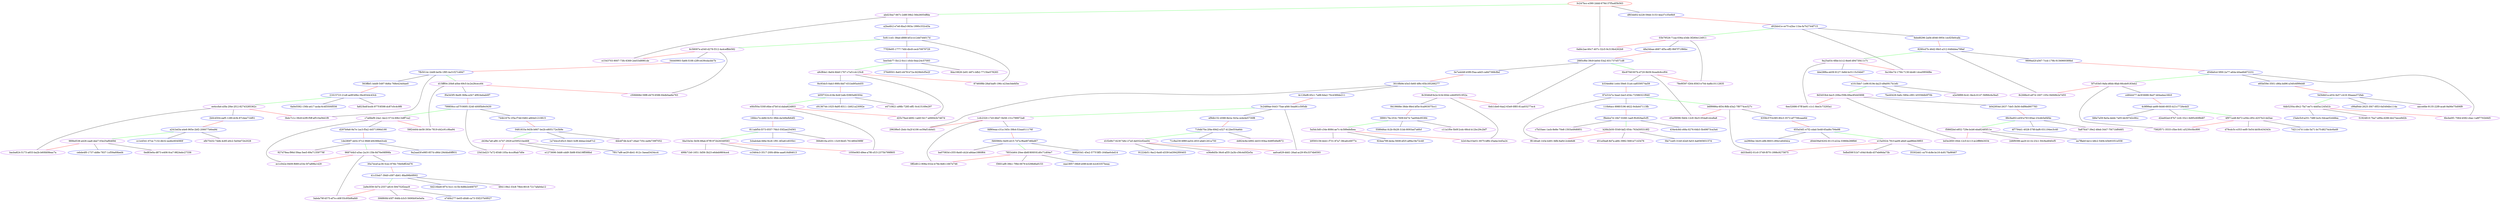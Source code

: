 strict graph  {
"3c247bcc-e390-2ddd-679d-37f5a4f3b563" [color=red, value=0];
"abd23ba7-667c-2d8f-39b2-56b26054ffda" [color=purple, value=0];
"df63dd02-b228-59dd-3153-4ea37c35e9b9" [color=blue, value=0];
"d02bb41e-ce75-a2ba-11ba-fa7b2744f715" [color=blue, value=0];
"03b79526-71aa-036a-e3db-3f260e124911" [color=purple, value=0];
"6ebd8296-2a0b-d046-0954-1ecf25b0cafa" [color=blue, value=0];
"8290cd7b-46d2-9fe5-a312-648ddea799ef" [color=blue, value=0];
"9a25a03c-6fbe-b1c2-8ee6-d9473f411c7c" [color=purple, value=0];
"9899ad2f-a567-7ccb-179b-9156969389bd" [color=blue, value=0];
"d54fa0cd-5f00-2a77-a64a-b0ae6b872231" [color=blue, value=0];
"5f7c03e5-9afa-d6bb-8fab-66cde9183eb2" [color=purple, value=0];
"e85bf39e-3501-c86a-bd96-a340c6f99d48" [color=blue, value=0];
"5d3b8d1a-e03c-fa57-c418-30aaea372fab" [color=blue, value=0];
"6db5250a-d9c2-7fa7-ee7c-4dd5a1245d1b" [color=purple, value=0];
"c99af0dd-2625-3f47-0f53-0a549dbc114a" [color=blue, value=0];
"aaccefde-9135-22f9-aca6-9a06e75d06f9" [color=purple, value=0];
"15abc5cf-a251-7d8f-2a3c-0dcae52d48ea" [color=blue, value=0];
"51924810-7ba7-a99a-d286-bb27eece9d2b" [color=purple, value=0];
"6bcbe0f1-7064-b582-cbac-1a8f7702b9d5" [color=purple, value=0];
"e4844477-4e3f-6686-9ed7-b64adea16fc0" [color=blue, value=0];
"4c9f99ab-ae89-8d46-6935-b21c7726e4d3" [color=blue, value=0];
"4f971a48-8d72-a30e-c95c-d257b214d3ae" [color=purple, value=0];
"fd6e7a59-9a5a-debb-7a05-bb307d2c0fcc" [color=blue, value=0];
"d2ee92ed-87b7-2cfc-33c1-6d95c60f8d87" [color=purple, value=0];
"7d21147d-1cbb-5a71-bc7f-d8274cbc6a49" [color=blue, value=0];
"d79cdc5c-e353-eef0-5e54-bb5fc434343c" [color=purple, value=0];
"7582f571-3533-c5be-fc61-a5230c0bc890" [color=purple, value=0];
"8c268bc0-a97d-1607-105c-94f49b2e7d55" [color=purple, value=0];
"bbe28f6a-eb59-9127-3e8d-bc5115c54b67" [color=blue, value=0];
"e1015bb7-1e96-819e-da23-d9a0917b1efc" [color=blue, value=0];
"8d3453b4-bec5-206a-f39b-69ac85d45898" [color=purple, value=0];
"7be40428-0a6c-580e-c991-b5558db0f70b" [color=blue, value=0];
"a2e58f89-6c41-8ecb-6147-56f66cfa3ba5" [color=purple, value=0];
"b042954d-2637-7de5-3b56-0df9bd907783" [color=blue, value=0];
"88c9ad02-e45f-a763-60ae-23cdb5ef4f4e" [color=blue, value=0];
"f586f2bd-e852-729e-bcb6-eba82485f11e" [color=purple, value=0];
"4f7794d1-4028-578f-daf6-031194ec3c40" [color=blue, value=0];
"5a87fcb7-39e2-48eb-3447-7f471bf846f1" [color=purple, value=0];
"ea7ffab0-be1c-b8c2-540b-b5b93351e558" [color=blue, value=0];
"2d6f9396-aa20-411b-23c1-50c9a4840cf5" [color=purple, value=0];
"bd3e285f-1944-12c5-b113-ec2ff8843034" [color=purple, value=0];
"6ee32686-07ff-be91-c1c1-8ee3c73293a1" [color=purple, value=0];
"0a16bc7d-1794-7130-bb48-1dca5f956f8e" [color=purple, value=0];
"48a34bae-d687-4f5a-eff2-f687f71f86bc" [color=blue, value=0];
"2885cf6e-39c9-be0d-53a2-831737d571d8" [color=blue, value=0];
"6bc87f4f-007b-d720-9b59-9cea9c6ccf04" [color=purple, value=0];
"0e7a4d48-b5f8-f3aa-add3-ca8d7368cfbd" [color=blue, value=0];
"3010fb9e-b5e3-fe60-4f6c-65b185266277" [color=blue, value=0];
"8c3046df-fe2e-fc3d-60dc-e4b95051952a" [color=purple, value=0];
"4c126ef6-65c1-7a88-6da2-70c4389de211" [color=blue, value=0];
"3c2489ae-0443-75ae-af46-5ead61c595db" [color=blue, value=0];
"1cfc2320-17d3-66d7-5b58-131c799972a8" [color=purple, value=0];
"ef9db152-4588-8e2a-343a-ce4e4e5730f8" [color=blue, value=0];
"716db70a-2f4e-69d2-e327-412be554a6dc" [color=blue, value=0];
"d1f2d9c7-623f-7e6c-27a5-de032cf2ee04" [color=purple, value=0];
"71c8a230-6f89-ea54-c653-afa61261a750" [color=blue, value=0];
"dd824c6e-b992-dd33-93ba-649f549ef672" [color=purple, value=0];
"91224b51-9ac2-6a40-d339-bd3942f00403" [color=blue, value=0];
"e36e8d5b-36c6-af35-2a3b-c56c4d5f2e5a" [color=purple, value=0];
"aa0ca629-ddd1-26ad-ac29-95c3374b6593" [color=purple, value=0];
"fdf80eaa-c31a-345c-39b4-f1baa011176f" [color=blue, value=0];
"f460960c-0e0f-cd15-7d7a-f6ad87d6bd67" [color=blue, value=0];
"7853cb64-20ee-db6f-800f-81d0c71d04e7" [color=purple, value=0];
"469203d1-45e2-577f-5ff3-164fae0cbd14" [color=blue, value=0];
"ba07083d-c355-8a40-cb2d-a8dae1880f64" [color=purple, value=0];
"eaa18f57-08b9-e08f-dc46-b2c63357beaa" [color=blue, value=0];
"f3601af9-39b1-7f9d-0679-b3298d6a9153" [color=purple, value=0];
"0ff2d812-908a-032e-b79e-8d611667e746" [color=purple, value=0];
"2963f6e5-2bdc-0a2f-4106-ce39af1dd4d1" [color=purple, value=0];
"8419668e-38de-9fe4-bf5e-0ca903075cc1" [color=blue, value=0];
"089017fa-253c-7609-6474-7ae00dc95384" [color=blue, value=0];
"5a5dc3d0-c34e-8084-ae7c-4c589efefbea" [color=purple, value=0];
"5589d6ac-fc2b-0b28-31bb-8093ad7a6fcf" [color=blue, value=0];
"c11a1f0e-5b0f-2cdc-68cd-b12bc29c2bf7" [color=purple, value=0];
"924ea799-de4a-5608-ef25-a89a19e72c40" [color=blue, value=0];
"b9593156-bb41-f731-87a7-38cafcc6977e" [color=purple, value=0];
"b2d18a1f-be51-0075-bff4-25ada1b45a24" [color=purple, value=0];
"6eb1cbe0-6aa2-63e9-0f85-81aa03277ec4" [color=purple, value=0];
"b334ed6d-1e44-59e6-31a4-ca8559574a59" [color=blue, value=0];
"87e31b7a-3ead-2ee3-d34c-72586321f940" [color=blue, value=0];
"b6f9986a-6f34-f6fb-d3a2-7f8774ce327c" [color=purple, value=0];
"110b6acc-898f-f196-4622-9cfa447113fb" [color=blue, value=0];
"f9edce7d-16b7-0268-1aa9-f0c82faa5cf5" [color=blue, value=0];
"b26b2b50-5549-faf2-054c-763d305318f2" [color=purple, value=0];
"434e4c8d-c68a-0276-64b3-5b49873ca3a4" [color=blue, value=0];
"c7b33aec-1acb-8e8e-70e8-1503a49d6851" [color=purple, value=0];
"5fa71ed5-31b0-d2e0-fa53-4a656583157d" [color=blue, value=0];
"451a5ba8-8d7a-a6fc-3982-5681e7143476" [color=purple, value=0];
"f814fca6-143e-b491-fdfb-6af412cbb6d6" [color=purple, value=0];
"6358c57f-b385-80c3-3572-ef7706caae6d" [color=blue, value=0];
"655a54f1-e7f2-cdad-5e48-65ad6c794e98" [color=blue, value=0];
"e15a5024-781f-aa06-a6e0-aadf6bb39f03" [color=purple, value=0];
"ca2f60be-3dc9-cdfb-8603-c90e1e640dca" [color=blue, value=0];
"d0dd39af-6202-8115-e22a-3386fe288fb6" [color=purple, value=0];
"35302dd1-ca70-dc8e-bc16-dc817fa98467" [color=blue, value=0];
"5efbd59f-51b7-c04d-8cdb-d37eb66da73b" [color=purple, value=0];
"dd33bd02-01c0-3749-f070-1998c9275875" [color=purple, value=0];
"d3a09096-5b64-12c9-3bc5-054a81dce8a8" [color=purple, value=0];
"78e9f397-f264-8563-e70d-4a8b10112835" [color=purple, value=0];
"0afdc2ae-60c7-407c-32c5-9c319b4262b9" [color=purple, value=0];
"a2ba4fc2-e7e6-6ba3-063a-1990c332cd3a" [color=blue, value=0];
"5c811cd1-38ad-d888-bf1e-e12dd7d4017d" [color=blue, value=0];
"6c58097e-a540-d278-f312-4a4ceffbb582" [color=purple, value=0];
"77f29e95-1777-74fd-dbc8-cecb70879729" [color=blue, value=0];
"bee5eb77-5b12-0cc1-c0cb-0eac24c57093" [color=blue, value=0];
"a9cf84e1-8a04-6bbf-1767-c7a51cb125c8" [color=purple, value=0];
"376d9501-8a63-d478-b72a-fd29b0cf5e2f" [color=blue, value=0];
"8da10828-2e91-b87c-bfb2-7715be578283" [color=purple, value=0];
"f4c93dc5-0ab3-99f4-fdd7-631bd95a4455" [color=blue, value=0];
"b05f7324-d18e-fe4f-2afe-f2965e80304c" [color=blue, value=0];
"e0fcf50a-530f-c6be-d7b0-b1daba624803" [color=purple, value=0];
"c9136744-1025-9a95-8311-1b921a23092e" [color=blue, value=0];
"e4710821-a98b-7285-eff1-0c415169e297" [color=purple, value=0];
"16fdcc7e-ddfd-0c52-3fbb-da3d9efb6df2" [color=blue, value=0];
"811abf5d-f373-0557-76b3-55f2ae254561" [color=blue, value=0];
"fda33e3e-3b56-88ab-87f9-972b26349583" [color=purple, value=0];
"3cbab4ab-fd6e-9cc6-1f91-4f2a61d035b1" [color=blue, value=0];
"366d616a-e531-13c9-6b45-761480d39f8f" [color=purple, value=0];
"cc3464c3-3517-20f4-d84e-aaa616d84613" [color=blue, value=0];
"499b71b0-1651-3d56-3b23-e6deb9804ce4" [color=purple, value=0];
"1050e083-d9ee-a7f6-cf15-2375b799f805" [color=purple, value=0];
"d25c76a4-b692-1ab9-5417-a06942b7467d" [color=purple, value=0];
"87460f8b-28af-baf0-196c-e23ee3defd5e" [color=purple, value=0];
"34440993-5a66-f108-c2f9-e439cdacbb7b" [color=blue, value=0];
"7fb5014c-2dd9-be5b-1f85-4a31f27c4947" [color=blue, value=0];
"d15fff04-20b8-a0be-69c5-bc2e28cecc64" [color=purple, value=0];
"563ffbf1-bdd9-5497-8d6a-768e424d4ae0" [color=blue, value=0];
"21615723-21e8-ae9f-b9bc-0bc6544c43cb" [color=blue, value=0];
"ee4ccfa4-a5fa-2f4e-2f12-82743285362c" [color=purple, value=0];
"6a0e5582-156b-a417-acda-6c4f3500f556" [color=blue, value=0];
"fa823bdf-bcd4-977f-8598-dc87c0c4c9f6" [color=purple, value=0];
"2b0c4504-eaf5-128f-cb3b-87c4ee71bf01" [color=blue, value=0];
"a241bd3a-a4e6-965e-2bf2-206677b6ea9d" [color=blue, value=0];
"989bd538-a426-caa6-dee7-03e25af6469d" [color=purple, value=0];
"cc1e4541-07ce-7132-db32-ea4bc604080f" [color=blue, value=0];
"efb75432-7ddb-4c85-e0c2-5e04d72b2028" [color=purple, value=0];
"cebde4f0-1737-dd8e-7837-1cf59a69bed4" [color=blue, value=0];
"0ed83e0a-d873-e406-0ca7-9824ebc27336" [color=purple, value=0];
"bacba824-5173-a653-ba2b-b60fd08eac7a" [color=purple, value=0];
"3bdc7c1c-39c8-b2f9-f5ff-af510a56d1f9" [color=purple, value=0];
"f0a3d3f5-9ed9-368a-a2b7-4f924ebab0f7" [color=blue, value=0];
"799856cc-a57f-0695-3240-400f5b9c0430" [color=blue, value=0];
"c7a68ef9-24a1-4ec2-571b-69b13dff7ca2" [color=purple, value=0];
"744b167b-1f3a-f7dd-0482-a664d1210815" [color=blue, value=0];
"0481833a-9d3b-b667-be2b-e805172e3b9e" [color=blue, value=0];
"d438a7a8-af81-b747-2929-a259521be468" [color=purple, value=0];
"1a744ccf-d5c3-3bb3-3cf8-4bbac2da87c2" [color=blue, value=0];
"4bb4f7db-bc47-c6ad-735c-ea9e739f7052" [color=purple, value=0];
"7f017af6-ae29-db41-912c-3aead3434cc4" [color=blue, value=0];
"e1273696-3dd6-cdd9-3b88-93d19ff588bd" [color=purple, value=0];
"23d1bd23-7a72-6548-105a-4cccf6ab7d0e" [color=purple, value=0];
"d297b9a6-9a7e-1ac3-f5a2-44571996d190" [color=blue, value=0];
"1de280f7-eb5c-07c2-9fd8-bf4388e43ceb" [color=blue, value=0];
"968744b3-a5ac-2a16-15fe-8d76e08f99fa" [color=purple, value=0];
"9a2aad3f-e985-857d-c86d-29d4bd0ff931" [color=blue, value=0];
"927d78ea-f96d-59aa-5ee5-69a71359778f" [color=purple, value=0];
"30a7dcef-ac36-5cec-876b-70b0bff24d76" [color=blue, value=0];
"41c33eb7-39d0-c097-db61-8fad98b0f002" [color=blue, value=0];
"2a9e3f39-5d7e-2557-a816-594752f2eac9" [color=purple, value=0];
"6d216be8-0f74-5cc1-415b-6d8b2e468707" [color=blue, value=0];
"484119b2-33c8-79b4-8018-7217afa0da12" [color=purple, value=0];
"e7d0b277-be05-d0d6-ca73-55f237b0f027" [color=blue, value=0];
"306f60fd-b5f7-946b-b3c5-5690b93e0a0a" [color=purple, value=0];
"3abda79f-4575-ef7e-c49f-55c95bf6afd0" [color=purple, value=0];
"ec1c042e-9409-f689-e33e-5f7a89fa1429" [color=purple, value=0];
"59f2440d-de58-393e-7819-d42c91c9ba94" [color=purple, value=0];
"c506668d-59f8-d470-6586-84db0ae6e763" [color=purple, value=0];
"e1543703-9007-73fc-6369-2ee53d8981de" [color=purple, value=0];
"3c247bcc-e390-2ddd-679d-37f5a4f3b563" -- "abd23ba7-667c-2d8f-39b2-56b26054ffda"  [color=green];
"3c247bcc-e390-2ddd-679d-37f5a4f3b563" -- "df63dd02-b228-59dd-3153-4ea37c35e9b9"  [color=black];
"3c247bcc-e390-2ddd-679d-37f5a4f3b563" -- "0afdc2ae-60c7-407c-32c5-9c319b4262b9"  [color=black];
"abd23ba7-667c-2d8f-39b2-56b26054ffda" -- "a2ba4fc2-e7e6-6ba3-063a-1990c332cd3a"  [color=black];
"abd23ba7-667c-2d8f-39b2-56b26054ffda" -- "e1543703-9007-73fc-6369-2ee53d8981de"  [color=black];
"df63dd02-b228-59dd-3153-4ea37c35e9b9" -- "d02bb41e-ce75-a2ba-11ba-fa7b2744f715"  [color=red];
"d02bb41e-ce75-a2ba-11ba-fa7b2744f715" -- "03b79526-71aa-036a-e3db-3f260e124911"  [color=green];
"d02bb41e-ce75-a2ba-11ba-fa7b2744f715" -- "6ebd8296-2a0b-d046-0954-1ecf25b0cafa"  [color=black];
"d02bb41e-ce75-a2ba-11ba-fa7b2744f715" -- "0a16bc7d-1794-7130-bb48-1dca5f956f8e"  [color=black];
"03b79526-71aa-036a-e3db-3f260e124911" -- "48a34bae-d687-4f5a-eff2-f687f71f86bc"  [color=black];
"03b79526-71aa-036a-e3db-3f260e124911" -- "78e9f397-f264-8563-e70d-4a8b10112835"  [color=black];
"03b79526-71aa-036a-e3db-3f260e124911" -- "0afdc2ae-60c7-407c-32c5-9c319b4262b9"  [color=red];
"6ebd8296-2a0b-d046-0954-1ecf25b0cafa" -- "8290cd7b-46d2-9fe5-a312-648ddea799ef"  [color=red];
"8290cd7b-46d2-9fe5-a312-648ddea799ef" -- "9a25a03c-6fbe-b1c2-8ee6-d9473f411c7c"  [color=green];
"8290cd7b-46d2-9fe5-a312-648ddea799ef" -- "9899ad2f-a567-7ccb-179b-9156969389bd"  [color=black];
"8290cd7b-46d2-9fe5-a312-648ddea799ef" -- "8c268bc0-a97d-1607-105c-94f49b2e7d55"  [color=black];
"9a25a03c-6fbe-b1c2-8ee6-d9473f411c7c" -- "bbe28f6a-eb59-9127-3e8d-bc5115c54b67"  [color=black];
"9a25a03c-6fbe-b1c2-8ee6-d9473f411c7c" -- "6ee32686-07ff-be91-c1c1-8ee3c73293a1"  [color=black];
"9a25a03c-6fbe-b1c2-8ee6-d9473f411c7c" -- "0a16bc7d-1794-7130-bb48-1dca5f956f8e"  [color=red];
"9899ad2f-a567-7ccb-179b-9156969389bd" -- "d54fa0cd-5f00-2a77-a64a-b0ae6b872231"  [color=red];
"d54fa0cd-5f00-2a77-a64a-b0ae6b872231" -- "5f7c03e5-9afa-d6bb-8fab-66cde9183eb2"  [color=green];
"d54fa0cd-5f00-2a77-a64a-b0ae6b872231" -- "e85bf39e-3501-c86a-bd96-a340c6f99d48"  [color=black];
"d54fa0cd-5f00-2a77-a64a-b0ae6b872231" -- "6bcbe0f1-7064-b582-cbac-1a8f7702b9d5"  [color=black];
"5f7c03e5-9afa-d6bb-8fab-66cde9183eb2" -- "e4844477-4e3f-6686-9ed7-b64adea16fc0"  [color=black];
"5f7c03e5-9afa-d6bb-8fab-66cde9183eb2" -- "7582f571-3533-c5be-fc61-a5230c0bc890"  [color=black];
"5f7c03e5-9afa-d6bb-8fab-66cde9183eb2" -- "8c268bc0-a97d-1607-105c-94f49b2e7d55"  [color=red];
"e85bf39e-3501-c86a-bd96-a340c6f99d48" -- "5d3b8d1a-e03c-fa57-c418-30aaea372fab"  [color=red];
"5d3b8d1a-e03c-fa57-c418-30aaea372fab" -- "6db5250a-d9c2-7fa7-ee7c-4dd5a1245d1b"  [color=green];
"5d3b8d1a-e03c-fa57-c418-30aaea372fab" -- "c99af0dd-2625-3f47-0f53-0a549dbc114a"  [color=black];
"5d3b8d1a-e03c-fa57-c418-30aaea372fab" -- "aaccefde-9135-22f9-aca6-9a06e75d06f9"  [color=black];
"6db5250a-d9c2-7fa7-ee7c-4dd5a1245d1b" -- "15abc5cf-a251-7d8f-2a3c-0dcae52d48ea"  [color=black];
"6db5250a-d9c2-7fa7-ee7c-4dd5a1245d1b" -- "51924810-7ba7-a99a-d286-bb27eece9d2b"  [color=black];
"6db5250a-d9c2-7fa7-ee7c-4dd5a1245d1b" -- "6bcbe0f1-7064-b582-cbac-1a8f7702b9d5"  [color=red];
"e4844477-4e3f-6686-9ed7-b64adea16fc0" -- "4c9f99ab-ae89-8d46-6935-b21c7726e4d3"  [color=red];
"4c9f99ab-ae89-8d46-6935-b21c7726e4d3" -- "4f971a48-8d72-a30e-c95c-d257b214d3ae"  [color=green];
"4c9f99ab-ae89-8d46-6935-b21c7726e4d3" -- "fd6e7a59-9a5a-debb-7a05-bb307d2c0fcc"  [color=black];
"4c9f99ab-ae89-8d46-6935-b21c7726e4d3" -- "d2ee92ed-87b7-2cfc-33c1-6d95c60f8d87"  [color=black];
"4f971a48-8d72-a30e-c95c-d257b214d3ae" -- "7d21147d-1cbb-5a71-bc7f-d8274cbc6a49"  [color=black];
"4f971a48-8d72-a30e-c95c-d257b214d3ae" -- "d79cdc5c-e353-eef0-5e54-bb5fc434343c"  [color=black];
"4f971a48-8d72-a30e-c95c-d257b214d3ae" -- "7582f571-3533-c5be-fc61-a5230c0bc890"  [color=red];
"bbe28f6a-eb59-9127-3e8d-bc5115c54b67" -- "e1015bb7-1e96-819e-da23-d9a0917b1efc"  [color=red];
"e1015bb7-1e96-819e-da23-d9a0917b1efc" -- "8d3453b4-bec5-206a-f39b-69ac85d45898"  [color=green];
"e1015bb7-1e96-819e-da23-d9a0917b1efc" -- "7be40428-0a6c-580e-c991-b5558db0f70b"  [color=black];
"e1015bb7-1e96-819e-da23-d9a0917b1efc" -- "a2e58f89-6c41-8ecb-6147-56f66cfa3ba5"  [color=black];
"8d3453b4-bec5-206a-f39b-69ac85d45898" -- "b042954d-2637-7de5-3b56-0df9bd907783"  [color=black];
"8d3453b4-bec5-206a-f39b-69ac85d45898" -- "bd3e285f-1944-12c5-b113-ec2ff8843034"  [color=black];
"8d3453b4-bec5-206a-f39b-69ac85d45898" -- "6ee32686-07ff-be91-c1c1-8ee3c73293a1"  [color=red];
"b042954d-2637-7de5-3b56-0df9bd907783" -- "88c9ad02-e45f-a763-60ae-23cdb5ef4f4e"  [color=red];
"88c9ad02-e45f-a763-60ae-23cdb5ef4f4e" -- "f586f2bd-e852-729e-bcb6-eba82485f11e"  [color=green];
"88c9ad02-e45f-a763-60ae-23cdb5ef4f4e" -- "4f7794d1-4028-578f-daf6-031194ec3c40"  [color=black];
"88c9ad02-e45f-a763-60ae-23cdb5ef4f4e" -- "5a87fcb7-39e2-48eb-3447-7f471bf846f1"  [color=black];
"f586f2bd-e852-729e-bcb6-eba82485f11e" -- "ea7ffab0-be1c-b8c2-540b-b5b93351e558"  [color=black];
"f586f2bd-e852-729e-bcb6-eba82485f11e" -- "2d6f9396-aa20-411b-23c1-50c9a4840cf5"  [color=black];
"f586f2bd-e852-729e-bcb6-eba82485f11e" -- "bd3e285f-1944-12c5-b113-ec2ff8843034"  [color=red];
"48a34bae-d687-4f5a-eff2-f687f71f86bc" -- "2885cf6e-39c9-be0d-53a2-831737d571d8"  [color=red];
"2885cf6e-39c9-be0d-53a2-831737d571d8" -- "6bc87f4f-007b-d720-9b59-9cea9c6ccf04"  [color=green];
"2885cf6e-39c9-be0d-53a2-831737d571d8" -- "0e7a4d48-b5f8-f3aa-add3-ca8d7368cfbd"  [color=black];
"2885cf6e-39c9-be0d-53a2-831737d571d8" -- "6eb1cbe0-6aa2-63e9-0f85-81aa03277ec4"  [color=black];
"6bc87f4f-007b-d720-9b59-9cea9c6ccf04" -- "b334ed6d-1e44-59e6-31a4-ca8559574a59"  [color=black];
"6bc87f4f-007b-d720-9b59-9cea9c6ccf04" -- "d3a09096-5b64-12c9-3bc5-054a81dce8a8"  [color=black];
"6bc87f4f-007b-d720-9b59-9cea9c6ccf04" -- "78e9f397-f264-8563-e70d-4a8b10112835"  [color=red];
"0e7a4d48-b5f8-f3aa-add3-ca8d7368cfbd" -- "3010fb9e-b5e3-fe60-4f6c-65b185266277"  [color=red];
"3010fb9e-b5e3-fe60-4f6c-65b185266277" -- "8c3046df-fe2e-fc3d-60dc-e4b95051952a"  [color=green];
"3010fb9e-b5e3-fe60-4f6c-65b185266277" -- "4c126ef6-65c1-7a88-6da2-70c4389de211"  [color=black];
"3010fb9e-b5e3-fe60-4f6c-65b185266277" -- "2963f6e5-2bdc-0a2f-4106-ce39af1dd4d1"  [color=black];
"8c3046df-fe2e-fc3d-60dc-e4b95051952a" -- "8419668e-38de-9fe4-bf5e-0ca903075cc1"  [color=black];
"8c3046df-fe2e-fc3d-60dc-e4b95051952a" -- "b2d18a1f-be51-0075-bff4-25ada1b45a24"  [color=black];
"8c3046df-fe2e-fc3d-60dc-e4b95051952a" -- "6eb1cbe0-6aa2-63e9-0f85-81aa03277ec4"  [color=red];
"4c126ef6-65c1-7a88-6da2-70c4389de211" -- "3c2489ae-0443-75ae-af46-5ead61c595db"  [color=red];
"3c2489ae-0443-75ae-af46-5ead61c595db" -- "1cfc2320-17d3-66d7-5b58-131c799972a8"  [color=green];
"3c2489ae-0443-75ae-af46-5ead61c595db" -- "ef9db152-4588-8e2a-343a-ce4e4e5730f8"  [color=black];
"3c2489ae-0443-75ae-af46-5ead61c595db" -- "aa0ca629-ddd1-26ad-ac29-95c3374b6593"  [color=black];
"1cfc2320-17d3-66d7-5b58-131c799972a8" -- "fdf80eaa-c31a-345c-39b4-f1baa011176f"  [color=black];
"1cfc2320-17d3-66d7-5b58-131c799972a8" -- "0ff2d812-908a-032e-b79e-8d611667e746"  [color=black];
"1cfc2320-17d3-66d7-5b58-131c799972a8" -- "2963f6e5-2bdc-0a2f-4106-ce39af1dd4d1"  [color=red];
"ef9db152-4588-8e2a-343a-ce4e4e5730f8" -- "716db70a-2f4e-69d2-e327-412be554a6dc"  [color=red];
"716db70a-2f4e-69d2-e327-412be554a6dc" -- "d1f2d9c7-623f-7e6c-27a5-de032cf2ee04"  [color=green];
"716db70a-2f4e-69d2-e327-412be554a6dc" -- "71c8a230-6f89-ea54-c653-afa61261a750"  [color=black];
"716db70a-2f4e-69d2-e327-412be554a6dc" -- "dd824c6e-b992-dd33-93ba-649f549ef672"  [color=black];
"d1f2d9c7-623f-7e6c-27a5-de032cf2ee04" -- "91224b51-9ac2-6a40-d339-bd3942f00403"  [color=black];
"d1f2d9c7-623f-7e6c-27a5-de032cf2ee04" -- "e36e8d5b-36c6-af35-2a3b-c56c4d5f2e5a"  [color=black];
"d1f2d9c7-623f-7e6c-27a5-de032cf2ee04" -- "aa0ca629-ddd1-26ad-ac29-95c3374b6593"  [color=red];
"fdf80eaa-c31a-345c-39b4-f1baa011176f" -- "f460960c-0e0f-cd15-7d7a-f6ad87d6bd67"  [color=red];
"f460960c-0e0f-cd15-7d7a-f6ad87d6bd67" -- "7853cb64-20ee-db6f-800f-81d0c71d04e7"  [color=green];
"f460960c-0e0f-cd15-7d7a-f6ad87d6bd67" -- "469203d1-45e2-577f-5ff3-164fae0cbd14"  [color=black];
"f460960c-0e0f-cd15-7d7a-f6ad87d6bd67" -- "ba07083d-c355-8a40-cb2d-a8dae1880f64"  [color=black];
"7853cb64-20ee-db6f-800f-81d0c71d04e7" -- "eaa18f57-08b9-e08f-dc46-b2c63357beaa"  [color=black];
"7853cb64-20ee-db6f-800f-81d0c71d04e7" -- "f3601af9-39b1-7f9d-0679-b3298d6a9153"  [color=black];
"7853cb64-20ee-db6f-800f-81d0c71d04e7" -- "0ff2d812-908a-032e-b79e-8d611667e746"  [color=red];
"8419668e-38de-9fe4-bf5e-0ca903075cc1" -- "089017fa-253c-7609-6474-7ae00dc95384"  [color=red];
"089017fa-253c-7609-6474-7ae00dc95384" -- "5a5dc3d0-c34e-8084-ae7c-4c589efefbea"  [color=green];
"089017fa-253c-7609-6474-7ae00dc95384" -- "5589d6ac-fc2b-0b28-31bb-8093ad7a6fcf"  [color=black];
"089017fa-253c-7609-6474-7ae00dc95384" -- "c11a1f0e-5b0f-2cdc-68cd-b12bc29c2bf7"  [color=black];
"5a5dc3d0-c34e-8084-ae7c-4c589efefbea" -- "924ea799-de4a-5608-ef25-a89a19e72c40"  [color=black];
"5a5dc3d0-c34e-8084-ae7c-4c589efefbea" -- "b9593156-bb41-f731-87a7-38cafcc6977e"  [color=black];
"5a5dc3d0-c34e-8084-ae7c-4c589efefbea" -- "b2d18a1f-be51-0075-bff4-25ada1b45a24"  [color=red];
"b334ed6d-1e44-59e6-31a4-ca8559574a59" -- "87e31b7a-3ead-2ee3-d34c-72586321f940"  [color=red];
"87e31b7a-3ead-2ee3-d34c-72586321f940" -- "b6f9986a-6f34-f6fb-d3a2-7f8774ce327c"  [color=green];
"87e31b7a-3ead-2ee3-d34c-72586321f940" -- "110b6acc-898f-f196-4622-9cfa447113fb"  [color=black];
"87e31b7a-3ead-2ee3-d34c-72586321f940" -- "f814fca6-143e-b491-fdfb-6af412cbb6d6"  [color=black];
"b6f9986a-6f34-f6fb-d3a2-7f8774ce327c" -- "6358c57f-b385-80c3-3572-ef7706caae6d"  [color=black];
"b6f9986a-6f34-f6fb-d3a2-7f8774ce327c" -- "dd33bd02-01c0-3749-f070-1998c9275875"  [color=black];
"b6f9986a-6f34-f6fb-d3a2-7f8774ce327c" -- "d3a09096-5b64-12c9-3bc5-054a81dce8a8"  [color=red];
"110b6acc-898f-f196-4622-9cfa447113fb" -- "f9edce7d-16b7-0268-1aa9-f0c82faa5cf5"  [color=red];
"f9edce7d-16b7-0268-1aa9-f0c82faa5cf5" -- "b26b2b50-5549-faf2-054c-763d305318f2"  [color=green];
"f9edce7d-16b7-0268-1aa9-f0c82faa5cf5" -- "434e4c8d-c68a-0276-64b3-5b49873ca3a4"  [color=black];
"f9edce7d-16b7-0268-1aa9-f0c82faa5cf5" -- "c7b33aec-1acb-8e8e-70e8-1503a49d6851"  [color=black];
"b26b2b50-5549-faf2-054c-763d305318f2" -- "5fa71ed5-31b0-d2e0-fa53-4a656583157d"  [color=black];
"b26b2b50-5549-faf2-054c-763d305318f2" -- "451a5ba8-8d7a-a6fc-3982-5681e7143476"  [color=black];
"b26b2b50-5549-faf2-054c-763d305318f2" -- "f814fca6-143e-b491-fdfb-6af412cbb6d6"  [color=red];
"6358c57f-b385-80c3-3572-ef7706caae6d" -- "655a54f1-e7f2-cdad-5e48-65ad6c794e98"  [color=red];
"655a54f1-e7f2-cdad-5e48-65ad6c794e98" -- "e15a5024-781f-aa06-a6e0-aadf6bb39f03"  [color=green];
"655a54f1-e7f2-cdad-5e48-65ad6c794e98" -- "ca2f60be-3dc9-cdfb-8603-c90e1e640dca"  [color=black];
"655a54f1-e7f2-cdad-5e48-65ad6c794e98" -- "d0dd39af-6202-8115-e22a-3386fe288fb6"  [color=black];
"e15a5024-781f-aa06-a6e0-aadf6bb39f03" -- "35302dd1-ca70-dc8e-bc16-dc817fa98467"  [color=black];
"e15a5024-781f-aa06-a6e0-aadf6bb39f03" -- "5efbd59f-51b7-c04d-8cdb-d37eb66da73b"  [color=black];
"e15a5024-781f-aa06-a6e0-aadf6bb39f03" -- "dd33bd02-01c0-3749-f070-1998c9275875"  [color=red];
"a2ba4fc2-e7e6-6ba3-063a-1990c332cd3a" -- "5c811cd1-38ad-d888-bf1e-e12dd7d4017d"  [color=red];
"5c811cd1-38ad-d888-bf1e-e12dd7d4017d" -- "6c58097e-a540-d278-f312-4a4ceffbb582"  [color=green];
"5c811cd1-38ad-d888-bf1e-e12dd7d4017d" -- "77f29e95-1777-74fd-dbc8-cecb70879729"  [color=black];
"5c811cd1-38ad-d888-bf1e-e12dd7d4017d" -- "87460f8b-28af-baf0-196c-e23ee3defd5e"  [color=black];
"6c58097e-a540-d278-f312-4a4ceffbb582" -- "34440993-5a66-f108-c2f9-e439cdacbb7b"  [color=black];
"6c58097e-a540-d278-f312-4a4ceffbb582" -- "c506668d-59f8-d470-6586-84db0ae6e763"  [color=black];
"6c58097e-a540-d278-f312-4a4ceffbb582" -- "e1543703-9007-73fc-6369-2ee53d8981de"  [color=red];
"77f29e95-1777-74fd-dbc8-cecb70879729" -- "bee5eb77-5b12-0cc1-c0cb-0eac24c57093"  [color=red];
"bee5eb77-5b12-0cc1-c0cb-0eac24c57093" -- "a9cf84e1-8a04-6bbf-1767-c7a51cb125c8"  [color=green];
"bee5eb77-5b12-0cc1-c0cb-0eac24c57093" -- "376d9501-8a63-d478-b72a-fd29b0cf5e2f"  [color=black];
"bee5eb77-5b12-0cc1-c0cb-0eac24c57093" -- "8da10828-2e91-b87c-bfb2-7715be578283"  [color=black];
"a9cf84e1-8a04-6bbf-1767-c7a51cb125c8" -- "f4c93dc5-0ab3-99f4-fdd7-631bd95a4455"  [color=black];
"a9cf84e1-8a04-6bbf-1767-c7a51cb125c8" -- "d25c76a4-b692-1ab9-5417-a06942b7467d"  [color=black];
"a9cf84e1-8a04-6bbf-1767-c7a51cb125c8" -- "87460f8b-28af-baf0-196c-e23ee3defd5e"  [color=red];
"f4c93dc5-0ab3-99f4-fdd7-631bd95a4455" -- "b05f7324-d18e-fe4f-2afe-f2965e80304c"  [color=red];
"b05f7324-d18e-fe4f-2afe-f2965e80304c" -- "e0fcf50a-530f-c6be-d7b0-b1daba624803"  [color=green];
"b05f7324-d18e-fe4f-2afe-f2965e80304c" -- "c9136744-1025-9a95-8311-1b921a23092e"  [color=black];
"b05f7324-d18e-fe4f-2afe-f2965e80304c" -- "e4710821-a98b-7285-eff1-0c415169e297"  [color=black];
"e0fcf50a-530f-c6be-d7b0-b1daba624803" -- "16fdcc7e-ddfd-0c52-3fbb-da3d9efb6df2"  [color=black];
"e0fcf50a-530f-c6be-d7b0-b1daba624803" -- "1050e083-d9ee-a7f6-cf15-2375b799f805"  [color=black];
"e0fcf50a-530f-c6be-d7b0-b1daba624803" -- "d25c76a4-b692-1ab9-5417-a06942b7467d"  [color=red];
"16fdcc7e-ddfd-0c52-3fbb-da3d9efb6df2" -- "811abf5d-f373-0557-76b3-55f2ae254561"  [color=red];
"811abf5d-f373-0557-76b3-55f2ae254561" -- "fda33e3e-3b56-88ab-87f9-972b26349583"  [color=green];
"811abf5d-f373-0557-76b3-55f2ae254561" -- "3cbab4ab-fd6e-9cc6-1f91-4f2a61d035b1"  [color=black];
"811abf5d-f373-0557-76b3-55f2ae254561" -- "366d616a-e531-13c9-6b45-761480d39f8f"  [color=black];
"fda33e3e-3b56-88ab-87f9-972b26349583" -- "cc3464c3-3517-20f4-d84e-aaa616d84613"  [color=black];
"fda33e3e-3b56-88ab-87f9-972b26349583" -- "499b71b0-1651-3d56-3b23-e6deb9804ce4"  [color=black];
"fda33e3e-3b56-88ab-87f9-972b26349583" -- "1050e083-d9ee-a7f6-cf15-2375b799f805"  [color=red];
"34440993-5a66-f108-c2f9-e439cdacbb7b" -- "7fb5014c-2dd9-be5b-1f85-4a31f27c4947"  [color=red];
"7fb5014c-2dd9-be5b-1f85-4a31f27c4947" -- "d15fff04-20b8-a0be-69c5-bc2e28cecc64"  [color=green];
"7fb5014c-2dd9-be5b-1f85-4a31f27c4947" -- "563ffbf1-bdd9-5497-8d6a-768e424d4ae0"  [color=black];
"7fb5014c-2dd9-be5b-1f85-4a31f27c4947" -- "3bdc7c1c-39c8-b2f9-f5ff-af510a56d1f9"  [color=black];
"d15fff04-20b8-a0be-69c5-bc2e28cecc64" -- "f0a3d3f5-9ed9-368a-a2b7-4f924ebab0f7"  [color=black];
"d15fff04-20b8-a0be-69c5-bc2e28cecc64" -- "59f2440d-de58-393e-7819-d42c91c9ba94"  [color=black];
"d15fff04-20b8-a0be-69c5-bc2e28cecc64" -- "c506668d-59f8-d470-6586-84db0ae6e763"  [color=red];
"563ffbf1-bdd9-5497-8d6a-768e424d4ae0" -- "21615723-21e8-ae9f-b9bc-0bc6544c43cb"  [color=red];
"21615723-21e8-ae9f-b9bc-0bc6544c43cb" -- "ee4ccfa4-a5fa-2f4e-2f12-82743285362c"  [color=green];
"21615723-21e8-ae9f-b9bc-0bc6544c43cb" -- "6a0e5582-156b-a417-acda-6c4f3500f556"  [color=black];
"21615723-21e8-ae9f-b9bc-0bc6544c43cb" -- "fa823bdf-bcd4-977f-8598-dc87c0c4c9f6"  [color=black];
"ee4ccfa4-a5fa-2f4e-2f12-82743285362c" -- "2b0c4504-eaf5-128f-cb3b-87c4ee71bf01"  [color=black];
"ee4ccfa4-a5fa-2f4e-2f12-82743285362c" -- "bacba824-5173-a653-ba2b-b60fd08eac7a"  [color=black];
"ee4ccfa4-a5fa-2f4e-2f12-82743285362c" -- "3bdc7c1c-39c8-b2f9-f5ff-af510a56d1f9"  [color=red];
"2b0c4504-eaf5-128f-cb3b-87c4ee71bf01" -- "a241bd3a-a4e6-965e-2bf2-206677b6ea9d"  [color=red];
"a241bd3a-a4e6-965e-2bf2-206677b6ea9d" -- "989bd538-a426-caa6-dee7-03e25af6469d"  [color=green];
"a241bd3a-a4e6-965e-2bf2-206677b6ea9d" -- "cc1e4541-07ce-7132-db32-ea4bc604080f"  [color=black];
"a241bd3a-a4e6-965e-2bf2-206677b6ea9d" -- "efb75432-7ddb-4c85-e0c2-5e04d72b2028"  [color=black];
"989bd538-a426-caa6-dee7-03e25af6469d" -- "cebde4f0-1737-dd8e-7837-1cf59a69bed4"  [color=black];
"989bd538-a426-caa6-dee7-03e25af6469d" -- "0ed83e0a-d873-e406-0ca7-9824ebc27336"  [color=black];
"989bd538-a426-caa6-dee7-03e25af6469d" -- "bacba824-5173-a653-ba2b-b60fd08eac7a"  [color=red];
"f0a3d3f5-9ed9-368a-a2b7-4f924ebab0f7" -- "799856cc-a57f-0695-3240-400f5b9c0430"  [color=red];
"799856cc-a57f-0695-3240-400f5b9c0430" -- "c7a68ef9-24a1-4ec2-571b-69b13dff7ca2"  [color=green];
"799856cc-a57f-0695-3240-400f5b9c0430" -- "744b167b-1f3a-f7dd-0482-a664d1210815"  [color=black];
"799856cc-a57f-0695-3240-400f5b9c0430" -- "23d1bd23-7a72-6548-105a-4cccf6ab7d0e"  [color=black];
"c7a68ef9-24a1-4ec2-571b-69b13dff7ca2" -- "d297b9a6-9a7e-1ac3-f5a2-44571996d190"  [color=black];
"c7a68ef9-24a1-4ec2-571b-69b13dff7ca2" -- "ec1c042e-9409-f689-e33e-5f7a89fa1429"  [color=black];
"c7a68ef9-24a1-4ec2-571b-69b13dff7ca2" -- "59f2440d-de58-393e-7819-d42c91c9ba94"  [color=red];
"744b167b-1f3a-f7dd-0482-a664d1210815" -- "0481833a-9d3b-b667-be2b-e805172e3b9e"  [color=red];
"0481833a-9d3b-b667-be2b-e805172e3b9e" -- "d438a7a8-af81-b747-2929-a259521be468"  [color=green];
"0481833a-9d3b-b667-be2b-e805172e3b9e" -- "1a744ccf-d5c3-3bb3-3cf8-4bbac2da87c2"  [color=black];
"0481833a-9d3b-b667-be2b-e805172e3b9e" -- "4bb4f7db-bc47-c6ad-735c-ea9e739f7052"  [color=black];
"d438a7a8-af81-b747-2929-a259521be468" -- "7f017af6-ae29-db41-912c-3aead3434cc4"  [color=black];
"d438a7a8-af81-b747-2929-a259521be468" -- "e1273696-3dd6-cdd9-3b88-93d19ff588bd"  [color=black];
"d438a7a8-af81-b747-2929-a259521be468" -- "23d1bd23-7a72-6548-105a-4cccf6ab7d0e"  [color=red];
"d297b9a6-9a7e-1ac3-f5a2-44571996d190" -- "1de280f7-eb5c-07c2-9fd8-bf4388e43ceb"  [color=red];
"1de280f7-eb5c-07c2-9fd8-bf4388e43ceb" -- "968744b3-a5ac-2a16-15fe-8d76e08f99fa"  [color=green];
"1de280f7-eb5c-07c2-9fd8-bf4388e43ceb" -- "9a2aad3f-e985-857d-c86d-29d4bd0ff931"  [color=black];
"1de280f7-eb5c-07c2-9fd8-bf4388e43ceb" -- "927d78ea-f96d-59aa-5ee5-69a71359778f"  [color=black];
"968744b3-a5ac-2a16-15fe-8d76e08f99fa" -- "30a7dcef-ac36-5cec-876b-70b0bff24d76"  [color=black];
"968744b3-a5ac-2a16-15fe-8d76e08f99fa" -- "3abda79f-4575-ef7e-c49f-55c95bf6afd0"  [color=black];
"968744b3-a5ac-2a16-15fe-8d76e08f99fa" -- "ec1c042e-9409-f689-e33e-5f7a89fa1429"  [color=red];
"30a7dcef-ac36-5cec-876b-70b0bff24d76" -- "41c33eb7-39d0-c097-db61-8fad98b0f002"  [color=red];
"41c33eb7-39d0-c097-db61-8fad98b0f002" -- "2a9e3f39-5d7e-2557-a816-594752f2eac9"  [color=green];
"41c33eb7-39d0-c097-db61-8fad98b0f002" -- "6d216be8-0f74-5cc1-415b-6d8b2e468707"  [color=black];
"41c33eb7-39d0-c097-db61-8fad98b0f002" -- "484119b2-33c8-79b4-8018-7217afa0da12"  [color=black];
"2a9e3f39-5d7e-2557-a816-594752f2eac9" -- "e7d0b277-be05-d0d6-ca73-55f237b0f027"  [color=black];
"2a9e3f39-5d7e-2557-a816-594752f2eac9" -- "306f60fd-b5f7-946b-b3c5-5690b93e0a0a"  [color=black];
"2a9e3f39-5d7e-2557-a816-594752f2eac9" -- "3abda79f-4575-ef7e-c49f-55c95bf6afd0"  [color=red];
}
